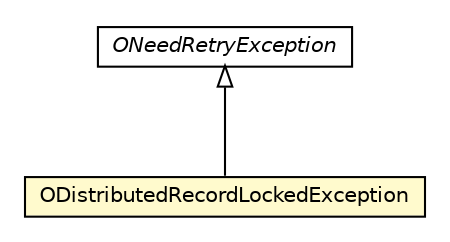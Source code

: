 #!/usr/local/bin/dot
#
# Class diagram 
# Generated by UMLGraph version R5_6-24-gf6e263 (http://www.umlgraph.org/)
#

digraph G {
	edge [fontname="Helvetica",fontsize=10,labelfontname="Helvetica",labelfontsize=10];
	node [fontname="Helvetica",fontsize=10,shape=plaintext];
	nodesep=0.25;
	ranksep=0.5;
	// com.orientechnologies.common.concur.ONeedRetryException
	c1548542 [label=<<table title="com.orientechnologies.common.concur.ONeedRetryException" border="0" cellborder="1" cellspacing="0" cellpadding="2" port="p" href="../../../../common/concur/ONeedRetryException.html">
		<tr><td><table border="0" cellspacing="0" cellpadding="1">
<tr><td align="center" balign="center"><font face="Helvetica-Oblique"> ONeedRetryException </font></td></tr>
		</table></td></tr>
		</table>>, URL="../../../../common/concur/ONeedRetryException.html", fontname="Helvetica", fontcolor="black", fontsize=10.0];
	// com.orientechnologies.orient.server.distributed.task.ODistributedRecordLockedException
	c1550164 [label=<<table title="com.orientechnologies.orient.server.distributed.task.ODistributedRecordLockedException" border="0" cellborder="1" cellspacing="0" cellpadding="2" port="p" bgcolor="lemonChiffon" href="./ODistributedRecordLockedException.html">
		<tr><td><table border="0" cellspacing="0" cellpadding="1">
<tr><td align="center" balign="center"> ODistributedRecordLockedException </td></tr>
		</table></td></tr>
		</table>>, URL="./ODistributedRecordLockedException.html", fontname="Helvetica", fontcolor="black", fontsize=10.0];
	//com.orientechnologies.orient.server.distributed.task.ODistributedRecordLockedException extends com.orientechnologies.common.concur.ONeedRetryException
	c1548542:p -> c1550164:p [dir=back,arrowtail=empty];
}

